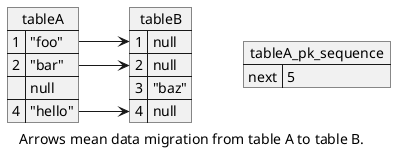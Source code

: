 @startuml

skinparam defaultTextAlignment bottom
skinparam linetype polyline

map tableA {
    1 => "foo"
    2 => "bar"
    => null
    4 => "hello"
}

map tableB {
    1 => null
    2 => null
    3 => "baz"
    4 => null
}

map tableA_pk_sequence {
    next => 5
}

tableA::1 -> tableB::1
tableA::2 -> tableB::2
tableA::4 -> tableB::4

caption Arrows mean data migration from table A to table B.

@enduml
